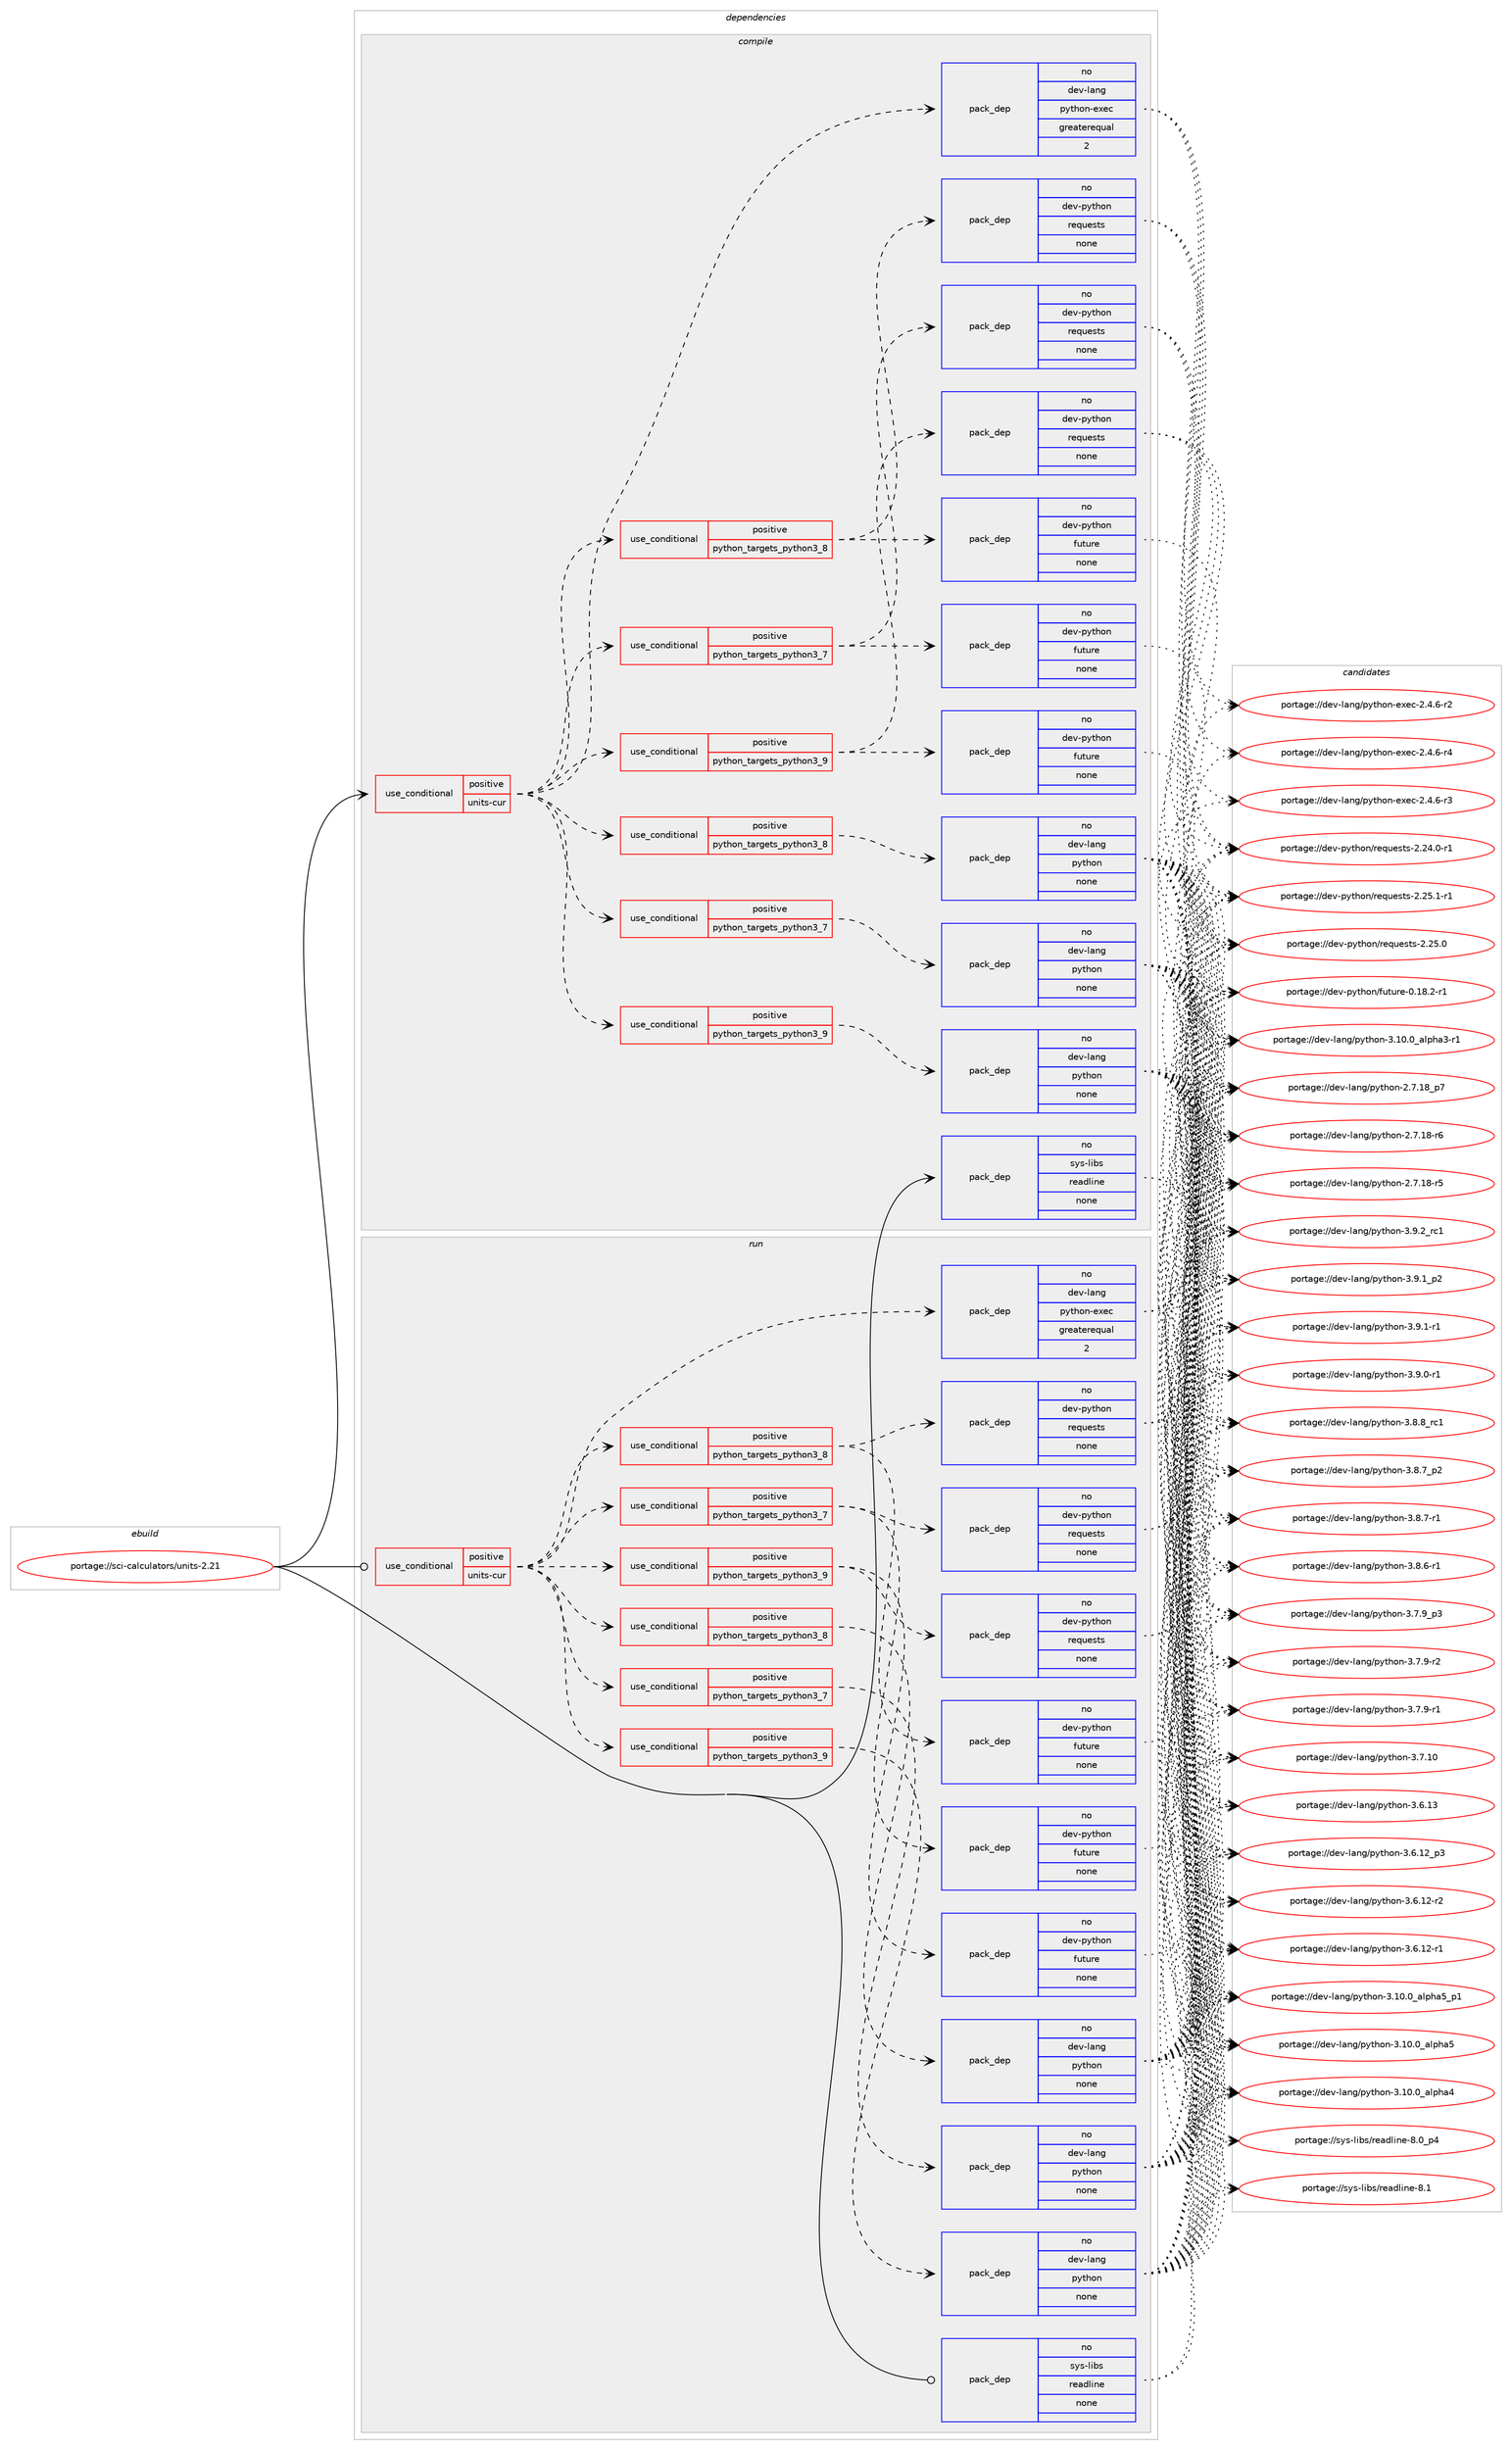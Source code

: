 digraph prolog {

# *************
# Graph options
# *************

newrank=true;
concentrate=true;
compound=true;
graph [rankdir=LR,fontname=Helvetica,fontsize=10,ranksep=1.5];#, ranksep=2.5, nodesep=0.2];
edge  [arrowhead=vee];
node  [fontname=Helvetica,fontsize=10];

# **********
# The ebuild
# **********

subgraph cluster_leftcol {
color=gray;
rank=same;
label=<<i>ebuild</i>>;
id [label="portage://sci-calculators/units-2.21", color=red, width=4, href="../sci-calculators/units-2.21.svg"];
}

# ****************
# The dependencies
# ****************

subgraph cluster_midcol {
color=gray;
label=<<i>dependencies</i>>;
subgraph cluster_compile {
fillcolor="#eeeeee";
style=filled;
label=<<i>compile</i>>;
subgraph cond2855 {
dependency10075 [label=<<TABLE BORDER="0" CELLBORDER="1" CELLSPACING="0" CELLPADDING="4"><TR><TD ROWSPAN="3" CELLPADDING="10">use_conditional</TD></TR><TR><TD>positive</TD></TR><TR><TD>units-cur</TD></TR></TABLE>>, shape=none, color=red];
subgraph cond2856 {
dependency10076 [label=<<TABLE BORDER="0" CELLBORDER="1" CELLSPACING="0" CELLPADDING="4"><TR><TD ROWSPAN="3" CELLPADDING="10">use_conditional</TD></TR><TR><TD>positive</TD></TR><TR><TD>python_targets_python3_7</TD></TR></TABLE>>, shape=none, color=red];
subgraph pack7129 {
dependency10077 [label=<<TABLE BORDER="0" CELLBORDER="1" CELLSPACING="0" CELLPADDING="4" WIDTH="220"><TR><TD ROWSPAN="6" CELLPADDING="30">pack_dep</TD></TR><TR><TD WIDTH="110">no</TD></TR><TR><TD>dev-lang</TD></TR><TR><TD>python</TD></TR><TR><TD>none</TD></TR><TR><TD></TD></TR></TABLE>>, shape=none, color=blue];
}
dependency10076:e -> dependency10077:w [weight=20,style="dashed",arrowhead="vee"];
}
dependency10075:e -> dependency10076:w [weight=20,style="dashed",arrowhead="vee"];
subgraph cond2857 {
dependency10078 [label=<<TABLE BORDER="0" CELLBORDER="1" CELLSPACING="0" CELLPADDING="4"><TR><TD ROWSPAN="3" CELLPADDING="10">use_conditional</TD></TR><TR><TD>positive</TD></TR><TR><TD>python_targets_python3_8</TD></TR></TABLE>>, shape=none, color=red];
subgraph pack7130 {
dependency10079 [label=<<TABLE BORDER="0" CELLBORDER="1" CELLSPACING="0" CELLPADDING="4" WIDTH="220"><TR><TD ROWSPAN="6" CELLPADDING="30">pack_dep</TD></TR><TR><TD WIDTH="110">no</TD></TR><TR><TD>dev-lang</TD></TR><TR><TD>python</TD></TR><TR><TD>none</TD></TR><TR><TD></TD></TR></TABLE>>, shape=none, color=blue];
}
dependency10078:e -> dependency10079:w [weight=20,style="dashed",arrowhead="vee"];
}
dependency10075:e -> dependency10078:w [weight=20,style="dashed",arrowhead="vee"];
subgraph cond2858 {
dependency10080 [label=<<TABLE BORDER="0" CELLBORDER="1" CELLSPACING="0" CELLPADDING="4"><TR><TD ROWSPAN="3" CELLPADDING="10">use_conditional</TD></TR><TR><TD>positive</TD></TR><TR><TD>python_targets_python3_9</TD></TR></TABLE>>, shape=none, color=red];
subgraph pack7131 {
dependency10081 [label=<<TABLE BORDER="0" CELLBORDER="1" CELLSPACING="0" CELLPADDING="4" WIDTH="220"><TR><TD ROWSPAN="6" CELLPADDING="30">pack_dep</TD></TR><TR><TD WIDTH="110">no</TD></TR><TR><TD>dev-lang</TD></TR><TR><TD>python</TD></TR><TR><TD>none</TD></TR><TR><TD></TD></TR></TABLE>>, shape=none, color=blue];
}
dependency10080:e -> dependency10081:w [weight=20,style="dashed",arrowhead="vee"];
}
dependency10075:e -> dependency10080:w [weight=20,style="dashed",arrowhead="vee"];
subgraph pack7132 {
dependency10082 [label=<<TABLE BORDER="0" CELLBORDER="1" CELLSPACING="0" CELLPADDING="4" WIDTH="220"><TR><TD ROWSPAN="6" CELLPADDING="30">pack_dep</TD></TR><TR><TD WIDTH="110">no</TD></TR><TR><TD>dev-lang</TD></TR><TR><TD>python-exec</TD></TR><TR><TD>greaterequal</TD></TR><TR><TD>2</TD></TR></TABLE>>, shape=none, color=blue];
}
dependency10075:e -> dependency10082:w [weight=20,style="dashed",arrowhead="vee"];
subgraph cond2859 {
dependency10083 [label=<<TABLE BORDER="0" CELLBORDER="1" CELLSPACING="0" CELLPADDING="4"><TR><TD ROWSPAN="3" CELLPADDING="10">use_conditional</TD></TR><TR><TD>positive</TD></TR><TR><TD>python_targets_python3_7</TD></TR></TABLE>>, shape=none, color=red];
subgraph pack7133 {
dependency10084 [label=<<TABLE BORDER="0" CELLBORDER="1" CELLSPACING="0" CELLPADDING="4" WIDTH="220"><TR><TD ROWSPAN="6" CELLPADDING="30">pack_dep</TD></TR><TR><TD WIDTH="110">no</TD></TR><TR><TD>dev-python</TD></TR><TR><TD>future</TD></TR><TR><TD>none</TD></TR><TR><TD></TD></TR></TABLE>>, shape=none, color=blue];
}
dependency10083:e -> dependency10084:w [weight=20,style="dashed",arrowhead="vee"];
subgraph pack7134 {
dependency10085 [label=<<TABLE BORDER="0" CELLBORDER="1" CELLSPACING="0" CELLPADDING="4" WIDTH="220"><TR><TD ROWSPAN="6" CELLPADDING="30">pack_dep</TD></TR><TR><TD WIDTH="110">no</TD></TR><TR><TD>dev-python</TD></TR><TR><TD>requests</TD></TR><TR><TD>none</TD></TR><TR><TD></TD></TR></TABLE>>, shape=none, color=blue];
}
dependency10083:e -> dependency10085:w [weight=20,style="dashed",arrowhead="vee"];
}
dependency10075:e -> dependency10083:w [weight=20,style="dashed",arrowhead="vee"];
subgraph cond2860 {
dependency10086 [label=<<TABLE BORDER="0" CELLBORDER="1" CELLSPACING="0" CELLPADDING="4"><TR><TD ROWSPAN="3" CELLPADDING="10">use_conditional</TD></TR><TR><TD>positive</TD></TR><TR><TD>python_targets_python3_8</TD></TR></TABLE>>, shape=none, color=red];
subgraph pack7135 {
dependency10087 [label=<<TABLE BORDER="0" CELLBORDER="1" CELLSPACING="0" CELLPADDING="4" WIDTH="220"><TR><TD ROWSPAN="6" CELLPADDING="30">pack_dep</TD></TR><TR><TD WIDTH="110">no</TD></TR><TR><TD>dev-python</TD></TR><TR><TD>future</TD></TR><TR><TD>none</TD></TR><TR><TD></TD></TR></TABLE>>, shape=none, color=blue];
}
dependency10086:e -> dependency10087:w [weight=20,style="dashed",arrowhead="vee"];
subgraph pack7136 {
dependency10088 [label=<<TABLE BORDER="0" CELLBORDER="1" CELLSPACING="0" CELLPADDING="4" WIDTH="220"><TR><TD ROWSPAN="6" CELLPADDING="30">pack_dep</TD></TR><TR><TD WIDTH="110">no</TD></TR><TR><TD>dev-python</TD></TR><TR><TD>requests</TD></TR><TR><TD>none</TD></TR><TR><TD></TD></TR></TABLE>>, shape=none, color=blue];
}
dependency10086:e -> dependency10088:w [weight=20,style="dashed",arrowhead="vee"];
}
dependency10075:e -> dependency10086:w [weight=20,style="dashed",arrowhead="vee"];
subgraph cond2861 {
dependency10089 [label=<<TABLE BORDER="0" CELLBORDER="1" CELLSPACING="0" CELLPADDING="4"><TR><TD ROWSPAN="3" CELLPADDING="10">use_conditional</TD></TR><TR><TD>positive</TD></TR><TR><TD>python_targets_python3_9</TD></TR></TABLE>>, shape=none, color=red];
subgraph pack7137 {
dependency10090 [label=<<TABLE BORDER="0" CELLBORDER="1" CELLSPACING="0" CELLPADDING="4" WIDTH="220"><TR><TD ROWSPAN="6" CELLPADDING="30">pack_dep</TD></TR><TR><TD WIDTH="110">no</TD></TR><TR><TD>dev-python</TD></TR><TR><TD>future</TD></TR><TR><TD>none</TD></TR><TR><TD></TD></TR></TABLE>>, shape=none, color=blue];
}
dependency10089:e -> dependency10090:w [weight=20,style="dashed",arrowhead="vee"];
subgraph pack7138 {
dependency10091 [label=<<TABLE BORDER="0" CELLBORDER="1" CELLSPACING="0" CELLPADDING="4" WIDTH="220"><TR><TD ROWSPAN="6" CELLPADDING="30">pack_dep</TD></TR><TR><TD WIDTH="110">no</TD></TR><TR><TD>dev-python</TD></TR><TR><TD>requests</TD></TR><TR><TD>none</TD></TR><TR><TD></TD></TR></TABLE>>, shape=none, color=blue];
}
dependency10089:e -> dependency10091:w [weight=20,style="dashed",arrowhead="vee"];
}
dependency10075:e -> dependency10089:w [weight=20,style="dashed",arrowhead="vee"];
}
id:e -> dependency10075:w [weight=20,style="solid",arrowhead="vee"];
subgraph pack7139 {
dependency10092 [label=<<TABLE BORDER="0" CELLBORDER="1" CELLSPACING="0" CELLPADDING="4" WIDTH="220"><TR><TD ROWSPAN="6" CELLPADDING="30">pack_dep</TD></TR><TR><TD WIDTH="110">no</TD></TR><TR><TD>sys-libs</TD></TR><TR><TD>readline</TD></TR><TR><TD>none</TD></TR><TR><TD></TD></TR></TABLE>>, shape=none, color=blue];
}
id:e -> dependency10092:w [weight=20,style="solid",arrowhead="vee"];
}
subgraph cluster_compileandrun {
fillcolor="#eeeeee";
style=filled;
label=<<i>compile and run</i>>;
}
subgraph cluster_run {
fillcolor="#eeeeee";
style=filled;
label=<<i>run</i>>;
subgraph cond2862 {
dependency10093 [label=<<TABLE BORDER="0" CELLBORDER="1" CELLSPACING="0" CELLPADDING="4"><TR><TD ROWSPAN="3" CELLPADDING="10">use_conditional</TD></TR><TR><TD>positive</TD></TR><TR><TD>units-cur</TD></TR></TABLE>>, shape=none, color=red];
subgraph cond2863 {
dependency10094 [label=<<TABLE BORDER="0" CELLBORDER="1" CELLSPACING="0" CELLPADDING="4"><TR><TD ROWSPAN="3" CELLPADDING="10">use_conditional</TD></TR><TR><TD>positive</TD></TR><TR><TD>python_targets_python3_7</TD></TR></TABLE>>, shape=none, color=red];
subgraph pack7140 {
dependency10095 [label=<<TABLE BORDER="0" CELLBORDER="1" CELLSPACING="0" CELLPADDING="4" WIDTH="220"><TR><TD ROWSPAN="6" CELLPADDING="30">pack_dep</TD></TR><TR><TD WIDTH="110">no</TD></TR><TR><TD>dev-lang</TD></TR><TR><TD>python</TD></TR><TR><TD>none</TD></TR><TR><TD></TD></TR></TABLE>>, shape=none, color=blue];
}
dependency10094:e -> dependency10095:w [weight=20,style="dashed",arrowhead="vee"];
}
dependency10093:e -> dependency10094:w [weight=20,style="dashed",arrowhead="vee"];
subgraph cond2864 {
dependency10096 [label=<<TABLE BORDER="0" CELLBORDER="1" CELLSPACING="0" CELLPADDING="4"><TR><TD ROWSPAN="3" CELLPADDING="10">use_conditional</TD></TR><TR><TD>positive</TD></TR><TR><TD>python_targets_python3_8</TD></TR></TABLE>>, shape=none, color=red];
subgraph pack7141 {
dependency10097 [label=<<TABLE BORDER="0" CELLBORDER="1" CELLSPACING="0" CELLPADDING="4" WIDTH="220"><TR><TD ROWSPAN="6" CELLPADDING="30">pack_dep</TD></TR><TR><TD WIDTH="110">no</TD></TR><TR><TD>dev-lang</TD></TR><TR><TD>python</TD></TR><TR><TD>none</TD></TR><TR><TD></TD></TR></TABLE>>, shape=none, color=blue];
}
dependency10096:e -> dependency10097:w [weight=20,style="dashed",arrowhead="vee"];
}
dependency10093:e -> dependency10096:w [weight=20,style="dashed",arrowhead="vee"];
subgraph cond2865 {
dependency10098 [label=<<TABLE BORDER="0" CELLBORDER="1" CELLSPACING="0" CELLPADDING="4"><TR><TD ROWSPAN="3" CELLPADDING="10">use_conditional</TD></TR><TR><TD>positive</TD></TR><TR><TD>python_targets_python3_9</TD></TR></TABLE>>, shape=none, color=red];
subgraph pack7142 {
dependency10099 [label=<<TABLE BORDER="0" CELLBORDER="1" CELLSPACING="0" CELLPADDING="4" WIDTH="220"><TR><TD ROWSPAN="6" CELLPADDING="30">pack_dep</TD></TR><TR><TD WIDTH="110">no</TD></TR><TR><TD>dev-lang</TD></TR><TR><TD>python</TD></TR><TR><TD>none</TD></TR><TR><TD></TD></TR></TABLE>>, shape=none, color=blue];
}
dependency10098:e -> dependency10099:w [weight=20,style="dashed",arrowhead="vee"];
}
dependency10093:e -> dependency10098:w [weight=20,style="dashed",arrowhead="vee"];
subgraph pack7143 {
dependency10100 [label=<<TABLE BORDER="0" CELLBORDER="1" CELLSPACING="0" CELLPADDING="4" WIDTH="220"><TR><TD ROWSPAN="6" CELLPADDING="30">pack_dep</TD></TR><TR><TD WIDTH="110">no</TD></TR><TR><TD>dev-lang</TD></TR><TR><TD>python-exec</TD></TR><TR><TD>greaterequal</TD></TR><TR><TD>2</TD></TR></TABLE>>, shape=none, color=blue];
}
dependency10093:e -> dependency10100:w [weight=20,style="dashed",arrowhead="vee"];
subgraph cond2866 {
dependency10101 [label=<<TABLE BORDER="0" CELLBORDER="1" CELLSPACING="0" CELLPADDING="4"><TR><TD ROWSPAN="3" CELLPADDING="10">use_conditional</TD></TR><TR><TD>positive</TD></TR><TR><TD>python_targets_python3_7</TD></TR></TABLE>>, shape=none, color=red];
subgraph pack7144 {
dependency10102 [label=<<TABLE BORDER="0" CELLBORDER="1" CELLSPACING="0" CELLPADDING="4" WIDTH="220"><TR><TD ROWSPAN="6" CELLPADDING="30">pack_dep</TD></TR><TR><TD WIDTH="110">no</TD></TR><TR><TD>dev-python</TD></TR><TR><TD>future</TD></TR><TR><TD>none</TD></TR><TR><TD></TD></TR></TABLE>>, shape=none, color=blue];
}
dependency10101:e -> dependency10102:w [weight=20,style="dashed",arrowhead="vee"];
subgraph pack7145 {
dependency10103 [label=<<TABLE BORDER="0" CELLBORDER="1" CELLSPACING="0" CELLPADDING="4" WIDTH="220"><TR><TD ROWSPAN="6" CELLPADDING="30">pack_dep</TD></TR><TR><TD WIDTH="110">no</TD></TR><TR><TD>dev-python</TD></TR><TR><TD>requests</TD></TR><TR><TD>none</TD></TR><TR><TD></TD></TR></TABLE>>, shape=none, color=blue];
}
dependency10101:e -> dependency10103:w [weight=20,style="dashed",arrowhead="vee"];
}
dependency10093:e -> dependency10101:w [weight=20,style="dashed",arrowhead="vee"];
subgraph cond2867 {
dependency10104 [label=<<TABLE BORDER="0" CELLBORDER="1" CELLSPACING="0" CELLPADDING="4"><TR><TD ROWSPAN="3" CELLPADDING="10">use_conditional</TD></TR><TR><TD>positive</TD></TR><TR><TD>python_targets_python3_8</TD></TR></TABLE>>, shape=none, color=red];
subgraph pack7146 {
dependency10105 [label=<<TABLE BORDER="0" CELLBORDER="1" CELLSPACING="0" CELLPADDING="4" WIDTH="220"><TR><TD ROWSPAN="6" CELLPADDING="30">pack_dep</TD></TR><TR><TD WIDTH="110">no</TD></TR><TR><TD>dev-python</TD></TR><TR><TD>future</TD></TR><TR><TD>none</TD></TR><TR><TD></TD></TR></TABLE>>, shape=none, color=blue];
}
dependency10104:e -> dependency10105:w [weight=20,style="dashed",arrowhead="vee"];
subgraph pack7147 {
dependency10106 [label=<<TABLE BORDER="0" CELLBORDER="1" CELLSPACING="0" CELLPADDING="4" WIDTH="220"><TR><TD ROWSPAN="6" CELLPADDING="30">pack_dep</TD></TR><TR><TD WIDTH="110">no</TD></TR><TR><TD>dev-python</TD></TR><TR><TD>requests</TD></TR><TR><TD>none</TD></TR><TR><TD></TD></TR></TABLE>>, shape=none, color=blue];
}
dependency10104:e -> dependency10106:w [weight=20,style="dashed",arrowhead="vee"];
}
dependency10093:e -> dependency10104:w [weight=20,style="dashed",arrowhead="vee"];
subgraph cond2868 {
dependency10107 [label=<<TABLE BORDER="0" CELLBORDER="1" CELLSPACING="0" CELLPADDING="4"><TR><TD ROWSPAN="3" CELLPADDING="10">use_conditional</TD></TR><TR><TD>positive</TD></TR><TR><TD>python_targets_python3_9</TD></TR></TABLE>>, shape=none, color=red];
subgraph pack7148 {
dependency10108 [label=<<TABLE BORDER="0" CELLBORDER="1" CELLSPACING="0" CELLPADDING="4" WIDTH="220"><TR><TD ROWSPAN="6" CELLPADDING="30">pack_dep</TD></TR><TR><TD WIDTH="110">no</TD></TR><TR><TD>dev-python</TD></TR><TR><TD>future</TD></TR><TR><TD>none</TD></TR><TR><TD></TD></TR></TABLE>>, shape=none, color=blue];
}
dependency10107:e -> dependency10108:w [weight=20,style="dashed",arrowhead="vee"];
subgraph pack7149 {
dependency10109 [label=<<TABLE BORDER="0" CELLBORDER="1" CELLSPACING="0" CELLPADDING="4" WIDTH="220"><TR><TD ROWSPAN="6" CELLPADDING="30">pack_dep</TD></TR><TR><TD WIDTH="110">no</TD></TR><TR><TD>dev-python</TD></TR><TR><TD>requests</TD></TR><TR><TD>none</TD></TR><TR><TD></TD></TR></TABLE>>, shape=none, color=blue];
}
dependency10107:e -> dependency10109:w [weight=20,style="dashed",arrowhead="vee"];
}
dependency10093:e -> dependency10107:w [weight=20,style="dashed",arrowhead="vee"];
}
id:e -> dependency10093:w [weight=20,style="solid",arrowhead="odot"];
subgraph pack7150 {
dependency10110 [label=<<TABLE BORDER="0" CELLBORDER="1" CELLSPACING="0" CELLPADDING="4" WIDTH="220"><TR><TD ROWSPAN="6" CELLPADDING="30">pack_dep</TD></TR><TR><TD WIDTH="110">no</TD></TR><TR><TD>sys-libs</TD></TR><TR><TD>readline</TD></TR><TR><TD>none</TD></TR><TR><TD></TD></TR></TABLE>>, shape=none, color=blue];
}
id:e -> dependency10110:w [weight=20,style="solid",arrowhead="odot"];
}
}

# **************
# The candidates
# **************

subgraph cluster_choices {
rank=same;
color=gray;
label=<<i>candidates</i>>;

subgraph choice7129 {
color=black;
nodesep=1;
choice100101118451089711010347112121116104111110455146574650951149949 [label="portage://dev-lang/python-3.9.2_rc1", color=red, width=4,href="../dev-lang/python-3.9.2_rc1.svg"];
choice1001011184510897110103471121211161041111104551465746499511250 [label="portage://dev-lang/python-3.9.1_p2", color=red, width=4,href="../dev-lang/python-3.9.1_p2.svg"];
choice1001011184510897110103471121211161041111104551465746494511449 [label="portage://dev-lang/python-3.9.1-r1", color=red, width=4,href="../dev-lang/python-3.9.1-r1.svg"];
choice1001011184510897110103471121211161041111104551465746484511449 [label="portage://dev-lang/python-3.9.0-r1", color=red, width=4,href="../dev-lang/python-3.9.0-r1.svg"];
choice100101118451089711010347112121116104111110455146564656951149949 [label="portage://dev-lang/python-3.8.8_rc1", color=red, width=4,href="../dev-lang/python-3.8.8_rc1.svg"];
choice1001011184510897110103471121211161041111104551465646559511250 [label="portage://dev-lang/python-3.8.7_p2", color=red, width=4,href="../dev-lang/python-3.8.7_p2.svg"];
choice1001011184510897110103471121211161041111104551465646554511449 [label="portage://dev-lang/python-3.8.7-r1", color=red, width=4,href="../dev-lang/python-3.8.7-r1.svg"];
choice1001011184510897110103471121211161041111104551465646544511449 [label="portage://dev-lang/python-3.8.6-r1", color=red, width=4,href="../dev-lang/python-3.8.6-r1.svg"];
choice1001011184510897110103471121211161041111104551465546579511251 [label="portage://dev-lang/python-3.7.9_p3", color=red, width=4,href="../dev-lang/python-3.7.9_p3.svg"];
choice1001011184510897110103471121211161041111104551465546574511450 [label="portage://dev-lang/python-3.7.9-r2", color=red, width=4,href="../dev-lang/python-3.7.9-r2.svg"];
choice1001011184510897110103471121211161041111104551465546574511449 [label="portage://dev-lang/python-3.7.9-r1", color=red, width=4,href="../dev-lang/python-3.7.9-r1.svg"];
choice10010111845108971101034711212111610411111045514655464948 [label="portage://dev-lang/python-3.7.10", color=red, width=4,href="../dev-lang/python-3.7.10.svg"];
choice10010111845108971101034711212111610411111045514654464951 [label="portage://dev-lang/python-3.6.13", color=red, width=4,href="../dev-lang/python-3.6.13.svg"];
choice100101118451089711010347112121116104111110455146544649509511251 [label="portage://dev-lang/python-3.6.12_p3", color=red, width=4,href="../dev-lang/python-3.6.12_p3.svg"];
choice100101118451089711010347112121116104111110455146544649504511450 [label="portage://dev-lang/python-3.6.12-r2", color=red, width=4,href="../dev-lang/python-3.6.12-r2.svg"];
choice100101118451089711010347112121116104111110455146544649504511449 [label="portage://dev-lang/python-3.6.12-r1", color=red, width=4,href="../dev-lang/python-3.6.12-r1.svg"];
choice10010111845108971101034711212111610411111045514649484648959710811210497539511249 [label="portage://dev-lang/python-3.10.0_alpha5_p1", color=red, width=4,href="../dev-lang/python-3.10.0_alpha5_p1.svg"];
choice1001011184510897110103471121211161041111104551464948464895971081121049753 [label="portage://dev-lang/python-3.10.0_alpha5", color=red, width=4,href="../dev-lang/python-3.10.0_alpha5.svg"];
choice1001011184510897110103471121211161041111104551464948464895971081121049752 [label="portage://dev-lang/python-3.10.0_alpha4", color=red, width=4,href="../dev-lang/python-3.10.0_alpha4.svg"];
choice10010111845108971101034711212111610411111045514649484648959710811210497514511449 [label="portage://dev-lang/python-3.10.0_alpha3-r1", color=red, width=4,href="../dev-lang/python-3.10.0_alpha3-r1.svg"];
choice100101118451089711010347112121116104111110455046554649569511255 [label="portage://dev-lang/python-2.7.18_p7", color=red, width=4,href="../dev-lang/python-2.7.18_p7.svg"];
choice100101118451089711010347112121116104111110455046554649564511454 [label="portage://dev-lang/python-2.7.18-r6", color=red, width=4,href="../dev-lang/python-2.7.18-r6.svg"];
choice100101118451089711010347112121116104111110455046554649564511453 [label="portage://dev-lang/python-2.7.18-r5", color=red, width=4,href="../dev-lang/python-2.7.18-r5.svg"];
dependency10077:e -> choice100101118451089711010347112121116104111110455146574650951149949:w [style=dotted,weight="100"];
dependency10077:e -> choice1001011184510897110103471121211161041111104551465746499511250:w [style=dotted,weight="100"];
dependency10077:e -> choice1001011184510897110103471121211161041111104551465746494511449:w [style=dotted,weight="100"];
dependency10077:e -> choice1001011184510897110103471121211161041111104551465746484511449:w [style=dotted,weight="100"];
dependency10077:e -> choice100101118451089711010347112121116104111110455146564656951149949:w [style=dotted,weight="100"];
dependency10077:e -> choice1001011184510897110103471121211161041111104551465646559511250:w [style=dotted,weight="100"];
dependency10077:e -> choice1001011184510897110103471121211161041111104551465646554511449:w [style=dotted,weight="100"];
dependency10077:e -> choice1001011184510897110103471121211161041111104551465646544511449:w [style=dotted,weight="100"];
dependency10077:e -> choice1001011184510897110103471121211161041111104551465546579511251:w [style=dotted,weight="100"];
dependency10077:e -> choice1001011184510897110103471121211161041111104551465546574511450:w [style=dotted,weight="100"];
dependency10077:e -> choice1001011184510897110103471121211161041111104551465546574511449:w [style=dotted,weight="100"];
dependency10077:e -> choice10010111845108971101034711212111610411111045514655464948:w [style=dotted,weight="100"];
dependency10077:e -> choice10010111845108971101034711212111610411111045514654464951:w [style=dotted,weight="100"];
dependency10077:e -> choice100101118451089711010347112121116104111110455146544649509511251:w [style=dotted,weight="100"];
dependency10077:e -> choice100101118451089711010347112121116104111110455146544649504511450:w [style=dotted,weight="100"];
dependency10077:e -> choice100101118451089711010347112121116104111110455146544649504511449:w [style=dotted,weight="100"];
dependency10077:e -> choice10010111845108971101034711212111610411111045514649484648959710811210497539511249:w [style=dotted,weight="100"];
dependency10077:e -> choice1001011184510897110103471121211161041111104551464948464895971081121049753:w [style=dotted,weight="100"];
dependency10077:e -> choice1001011184510897110103471121211161041111104551464948464895971081121049752:w [style=dotted,weight="100"];
dependency10077:e -> choice10010111845108971101034711212111610411111045514649484648959710811210497514511449:w [style=dotted,weight="100"];
dependency10077:e -> choice100101118451089711010347112121116104111110455046554649569511255:w [style=dotted,weight="100"];
dependency10077:e -> choice100101118451089711010347112121116104111110455046554649564511454:w [style=dotted,weight="100"];
dependency10077:e -> choice100101118451089711010347112121116104111110455046554649564511453:w [style=dotted,weight="100"];
}
subgraph choice7130 {
color=black;
nodesep=1;
choice100101118451089711010347112121116104111110455146574650951149949 [label="portage://dev-lang/python-3.9.2_rc1", color=red, width=4,href="../dev-lang/python-3.9.2_rc1.svg"];
choice1001011184510897110103471121211161041111104551465746499511250 [label="portage://dev-lang/python-3.9.1_p2", color=red, width=4,href="../dev-lang/python-3.9.1_p2.svg"];
choice1001011184510897110103471121211161041111104551465746494511449 [label="portage://dev-lang/python-3.9.1-r1", color=red, width=4,href="../dev-lang/python-3.9.1-r1.svg"];
choice1001011184510897110103471121211161041111104551465746484511449 [label="portage://dev-lang/python-3.9.0-r1", color=red, width=4,href="../dev-lang/python-3.9.0-r1.svg"];
choice100101118451089711010347112121116104111110455146564656951149949 [label="portage://dev-lang/python-3.8.8_rc1", color=red, width=4,href="../dev-lang/python-3.8.8_rc1.svg"];
choice1001011184510897110103471121211161041111104551465646559511250 [label="portage://dev-lang/python-3.8.7_p2", color=red, width=4,href="../dev-lang/python-3.8.7_p2.svg"];
choice1001011184510897110103471121211161041111104551465646554511449 [label="portage://dev-lang/python-3.8.7-r1", color=red, width=4,href="../dev-lang/python-3.8.7-r1.svg"];
choice1001011184510897110103471121211161041111104551465646544511449 [label="portage://dev-lang/python-3.8.6-r1", color=red, width=4,href="../dev-lang/python-3.8.6-r1.svg"];
choice1001011184510897110103471121211161041111104551465546579511251 [label="portage://dev-lang/python-3.7.9_p3", color=red, width=4,href="../dev-lang/python-3.7.9_p3.svg"];
choice1001011184510897110103471121211161041111104551465546574511450 [label="portage://dev-lang/python-3.7.9-r2", color=red, width=4,href="../dev-lang/python-3.7.9-r2.svg"];
choice1001011184510897110103471121211161041111104551465546574511449 [label="portage://dev-lang/python-3.7.9-r1", color=red, width=4,href="../dev-lang/python-3.7.9-r1.svg"];
choice10010111845108971101034711212111610411111045514655464948 [label="portage://dev-lang/python-3.7.10", color=red, width=4,href="../dev-lang/python-3.7.10.svg"];
choice10010111845108971101034711212111610411111045514654464951 [label="portage://dev-lang/python-3.6.13", color=red, width=4,href="../dev-lang/python-3.6.13.svg"];
choice100101118451089711010347112121116104111110455146544649509511251 [label="portage://dev-lang/python-3.6.12_p3", color=red, width=4,href="../dev-lang/python-3.6.12_p3.svg"];
choice100101118451089711010347112121116104111110455146544649504511450 [label="portage://dev-lang/python-3.6.12-r2", color=red, width=4,href="../dev-lang/python-3.6.12-r2.svg"];
choice100101118451089711010347112121116104111110455146544649504511449 [label="portage://dev-lang/python-3.6.12-r1", color=red, width=4,href="../dev-lang/python-3.6.12-r1.svg"];
choice10010111845108971101034711212111610411111045514649484648959710811210497539511249 [label="portage://dev-lang/python-3.10.0_alpha5_p1", color=red, width=4,href="../dev-lang/python-3.10.0_alpha5_p1.svg"];
choice1001011184510897110103471121211161041111104551464948464895971081121049753 [label="portage://dev-lang/python-3.10.0_alpha5", color=red, width=4,href="../dev-lang/python-3.10.0_alpha5.svg"];
choice1001011184510897110103471121211161041111104551464948464895971081121049752 [label="portage://dev-lang/python-3.10.0_alpha4", color=red, width=4,href="../dev-lang/python-3.10.0_alpha4.svg"];
choice10010111845108971101034711212111610411111045514649484648959710811210497514511449 [label="portage://dev-lang/python-3.10.0_alpha3-r1", color=red, width=4,href="../dev-lang/python-3.10.0_alpha3-r1.svg"];
choice100101118451089711010347112121116104111110455046554649569511255 [label="portage://dev-lang/python-2.7.18_p7", color=red, width=4,href="../dev-lang/python-2.7.18_p7.svg"];
choice100101118451089711010347112121116104111110455046554649564511454 [label="portage://dev-lang/python-2.7.18-r6", color=red, width=4,href="../dev-lang/python-2.7.18-r6.svg"];
choice100101118451089711010347112121116104111110455046554649564511453 [label="portage://dev-lang/python-2.7.18-r5", color=red, width=4,href="../dev-lang/python-2.7.18-r5.svg"];
dependency10079:e -> choice100101118451089711010347112121116104111110455146574650951149949:w [style=dotted,weight="100"];
dependency10079:e -> choice1001011184510897110103471121211161041111104551465746499511250:w [style=dotted,weight="100"];
dependency10079:e -> choice1001011184510897110103471121211161041111104551465746494511449:w [style=dotted,weight="100"];
dependency10079:e -> choice1001011184510897110103471121211161041111104551465746484511449:w [style=dotted,weight="100"];
dependency10079:e -> choice100101118451089711010347112121116104111110455146564656951149949:w [style=dotted,weight="100"];
dependency10079:e -> choice1001011184510897110103471121211161041111104551465646559511250:w [style=dotted,weight="100"];
dependency10079:e -> choice1001011184510897110103471121211161041111104551465646554511449:w [style=dotted,weight="100"];
dependency10079:e -> choice1001011184510897110103471121211161041111104551465646544511449:w [style=dotted,weight="100"];
dependency10079:e -> choice1001011184510897110103471121211161041111104551465546579511251:w [style=dotted,weight="100"];
dependency10079:e -> choice1001011184510897110103471121211161041111104551465546574511450:w [style=dotted,weight="100"];
dependency10079:e -> choice1001011184510897110103471121211161041111104551465546574511449:w [style=dotted,weight="100"];
dependency10079:e -> choice10010111845108971101034711212111610411111045514655464948:w [style=dotted,weight="100"];
dependency10079:e -> choice10010111845108971101034711212111610411111045514654464951:w [style=dotted,weight="100"];
dependency10079:e -> choice100101118451089711010347112121116104111110455146544649509511251:w [style=dotted,weight="100"];
dependency10079:e -> choice100101118451089711010347112121116104111110455146544649504511450:w [style=dotted,weight="100"];
dependency10079:e -> choice100101118451089711010347112121116104111110455146544649504511449:w [style=dotted,weight="100"];
dependency10079:e -> choice10010111845108971101034711212111610411111045514649484648959710811210497539511249:w [style=dotted,weight="100"];
dependency10079:e -> choice1001011184510897110103471121211161041111104551464948464895971081121049753:w [style=dotted,weight="100"];
dependency10079:e -> choice1001011184510897110103471121211161041111104551464948464895971081121049752:w [style=dotted,weight="100"];
dependency10079:e -> choice10010111845108971101034711212111610411111045514649484648959710811210497514511449:w [style=dotted,weight="100"];
dependency10079:e -> choice100101118451089711010347112121116104111110455046554649569511255:w [style=dotted,weight="100"];
dependency10079:e -> choice100101118451089711010347112121116104111110455046554649564511454:w [style=dotted,weight="100"];
dependency10079:e -> choice100101118451089711010347112121116104111110455046554649564511453:w [style=dotted,weight="100"];
}
subgraph choice7131 {
color=black;
nodesep=1;
choice100101118451089711010347112121116104111110455146574650951149949 [label="portage://dev-lang/python-3.9.2_rc1", color=red, width=4,href="../dev-lang/python-3.9.2_rc1.svg"];
choice1001011184510897110103471121211161041111104551465746499511250 [label="portage://dev-lang/python-3.9.1_p2", color=red, width=4,href="../dev-lang/python-3.9.1_p2.svg"];
choice1001011184510897110103471121211161041111104551465746494511449 [label="portage://dev-lang/python-3.9.1-r1", color=red, width=4,href="../dev-lang/python-3.9.1-r1.svg"];
choice1001011184510897110103471121211161041111104551465746484511449 [label="portage://dev-lang/python-3.9.0-r1", color=red, width=4,href="../dev-lang/python-3.9.0-r1.svg"];
choice100101118451089711010347112121116104111110455146564656951149949 [label="portage://dev-lang/python-3.8.8_rc1", color=red, width=4,href="../dev-lang/python-3.8.8_rc1.svg"];
choice1001011184510897110103471121211161041111104551465646559511250 [label="portage://dev-lang/python-3.8.7_p2", color=red, width=4,href="../dev-lang/python-3.8.7_p2.svg"];
choice1001011184510897110103471121211161041111104551465646554511449 [label="portage://dev-lang/python-3.8.7-r1", color=red, width=4,href="../dev-lang/python-3.8.7-r1.svg"];
choice1001011184510897110103471121211161041111104551465646544511449 [label="portage://dev-lang/python-3.8.6-r1", color=red, width=4,href="../dev-lang/python-3.8.6-r1.svg"];
choice1001011184510897110103471121211161041111104551465546579511251 [label="portage://dev-lang/python-3.7.9_p3", color=red, width=4,href="../dev-lang/python-3.7.9_p3.svg"];
choice1001011184510897110103471121211161041111104551465546574511450 [label="portage://dev-lang/python-3.7.9-r2", color=red, width=4,href="../dev-lang/python-3.7.9-r2.svg"];
choice1001011184510897110103471121211161041111104551465546574511449 [label="portage://dev-lang/python-3.7.9-r1", color=red, width=4,href="../dev-lang/python-3.7.9-r1.svg"];
choice10010111845108971101034711212111610411111045514655464948 [label="portage://dev-lang/python-3.7.10", color=red, width=4,href="../dev-lang/python-3.7.10.svg"];
choice10010111845108971101034711212111610411111045514654464951 [label="portage://dev-lang/python-3.6.13", color=red, width=4,href="../dev-lang/python-3.6.13.svg"];
choice100101118451089711010347112121116104111110455146544649509511251 [label="portage://dev-lang/python-3.6.12_p3", color=red, width=4,href="../dev-lang/python-3.6.12_p3.svg"];
choice100101118451089711010347112121116104111110455146544649504511450 [label="portage://dev-lang/python-3.6.12-r2", color=red, width=4,href="../dev-lang/python-3.6.12-r2.svg"];
choice100101118451089711010347112121116104111110455146544649504511449 [label="portage://dev-lang/python-3.6.12-r1", color=red, width=4,href="../dev-lang/python-3.6.12-r1.svg"];
choice10010111845108971101034711212111610411111045514649484648959710811210497539511249 [label="portage://dev-lang/python-3.10.0_alpha5_p1", color=red, width=4,href="../dev-lang/python-3.10.0_alpha5_p1.svg"];
choice1001011184510897110103471121211161041111104551464948464895971081121049753 [label="portage://dev-lang/python-3.10.0_alpha5", color=red, width=4,href="../dev-lang/python-3.10.0_alpha5.svg"];
choice1001011184510897110103471121211161041111104551464948464895971081121049752 [label="portage://dev-lang/python-3.10.0_alpha4", color=red, width=4,href="../dev-lang/python-3.10.0_alpha4.svg"];
choice10010111845108971101034711212111610411111045514649484648959710811210497514511449 [label="portage://dev-lang/python-3.10.0_alpha3-r1", color=red, width=4,href="../dev-lang/python-3.10.0_alpha3-r1.svg"];
choice100101118451089711010347112121116104111110455046554649569511255 [label="portage://dev-lang/python-2.7.18_p7", color=red, width=4,href="../dev-lang/python-2.7.18_p7.svg"];
choice100101118451089711010347112121116104111110455046554649564511454 [label="portage://dev-lang/python-2.7.18-r6", color=red, width=4,href="../dev-lang/python-2.7.18-r6.svg"];
choice100101118451089711010347112121116104111110455046554649564511453 [label="portage://dev-lang/python-2.7.18-r5", color=red, width=4,href="../dev-lang/python-2.7.18-r5.svg"];
dependency10081:e -> choice100101118451089711010347112121116104111110455146574650951149949:w [style=dotted,weight="100"];
dependency10081:e -> choice1001011184510897110103471121211161041111104551465746499511250:w [style=dotted,weight="100"];
dependency10081:e -> choice1001011184510897110103471121211161041111104551465746494511449:w [style=dotted,weight="100"];
dependency10081:e -> choice1001011184510897110103471121211161041111104551465746484511449:w [style=dotted,weight="100"];
dependency10081:e -> choice100101118451089711010347112121116104111110455146564656951149949:w [style=dotted,weight="100"];
dependency10081:e -> choice1001011184510897110103471121211161041111104551465646559511250:w [style=dotted,weight="100"];
dependency10081:e -> choice1001011184510897110103471121211161041111104551465646554511449:w [style=dotted,weight="100"];
dependency10081:e -> choice1001011184510897110103471121211161041111104551465646544511449:w [style=dotted,weight="100"];
dependency10081:e -> choice1001011184510897110103471121211161041111104551465546579511251:w [style=dotted,weight="100"];
dependency10081:e -> choice1001011184510897110103471121211161041111104551465546574511450:w [style=dotted,weight="100"];
dependency10081:e -> choice1001011184510897110103471121211161041111104551465546574511449:w [style=dotted,weight="100"];
dependency10081:e -> choice10010111845108971101034711212111610411111045514655464948:w [style=dotted,weight="100"];
dependency10081:e -> choice10010111845108971101034711212111610411111045514654464951:w [style=dotted,weight="100"];
dependency10081:e -> choice100101118451089711010347112121116104111110455146544649509511251:w [style=dotted,weight="100"];
dependency10081:e -> choice100101118451089711010347112121116104111110455146544649504511450:w [style=dotted,weight="100"];
dependency10081:e -> choice100101118451089711010347112121116104111110455146544649504511449:w [style=dotted,weight="100"];
dependency10081:e -> choice10010111845108971101034711212111610411111045514649484648959710811210497539511249:w [style=dotted,weight="100"];
dependency10081:e -> choice1001011184510897110103471121211161041111104551464948464895971081121049753:w [style=dotted,weight="100"];
dependency10081:e -> choice1001011184510897110103471121211161041111104551464948464895971081121049752:w [style=dotted,weight="100"];
dependency10081:e -> choice10010111845108971101034711212111610411111045514649484648959710811210497514511449:w [style=dotted,weight="100"];
dependency10081:e -> choice100101118451089711010347112121116104111110455046554649569511255:w [style=dotted,weight="100"];
dependency10081:e -> choice100101118451089711010347112121116104111110455046554649564511454:w [style=dotted,weight="100"];
dependency10081:e -> choice100101118451089711010347112121116104111110455046554649564511453:w [style=dotted,weight="100"];
}
subgraph choice7132 {
color=black;
nodesep=1;
choice10010111845108971101034711212111610411111045101120101994550465246544511452 [label="portage://dev-lang/python-exec-2.4.6-r4", color=red, width=4,href="../dev-lang/python-exec-2.4.6-r4.svg"];
choice10010111845108971101034711212111610411111045101120101994550465246544511451 [label="portage://dev-lang/python-exec-2.4.6-r3", color=red, width=4,href="../dev-lang/python-exec-2.4.6-r3.svg"];
choice10010111845108971101034711212111610411111045101120101994550465246544511450 [label="portage://dev-lang/python-exec-2.4.6-r2", color=red, width=4,href="../dev-lang/python-exec-2.4.6-r2.svg"];
dependency10082:e -> choice10010111845108971101034711212111610411111045101120101994550465246544511452:w [style=dotted,weight="100"];
dependency10082:e -> choice10010111845108971101034711212111610411111045101120101994550465246544511451:w [style=dotted,weight="100"];
dependency10082:e -> choice10010111845108971101034711212111610411111045101120101994550465246544511450:w [style=dotted,weight="100"];
}
subgraph choice7133 {
color=black;
nodesep=1;
choice1001011184511212111610411111047102117116117114101454846495646504511449 [label="portage://dev-python/future-0.18.2-r1", color=red, width=4,href="../dev-python/future-0.18.2-r1.svg"];
dependency10084:e -> choice1001011184511212111610411111047102117116117114101454846495646504511449:w [style=dotted,weight="100"];
}
subgraph choice7134 {
color=black;
nodesep=1;
choice1001011184511212111610411111047114101113117101115116115455046505346494511449 [label="portage://dev-python/requests-2.25.1-r1", color=red, width=4,href="../dev-python/requests-2.25.1-r1.svg"];
choice100101118451121211161041111104711410111311710111511611545504650534648 [label="portage://dev-python/requests-2.25.0", color=red, width=4,href="../dev-python/requests-2.25.0.svg"];
choice1001011184511212111610411111047114101113117101115116115455046505246484511449 [label="portage://dev-python/requests-2.24.0-r1", color=red, width=4,href="../dev-python/requests-2.24.0-r1.svg"];
dependency10085:e -> choice1001011184511212111610411111047114101113117101115116115455046505346494511449:w [style=dotted,weight="100"];
dependency10085:e -> choice100101118451121211161041111104711410111311710111511611545504650534648:w [style=dotted,weight="100"];
dependency10085:e -> choice1001011184511212111610411111047114101113117101115116115455046505246484511449:w [style=dotted,weight="100"];
}
subgraph choice7135 {
color=black;
nodesep=1;
choice1001011184511212111610411111047102117116117114101454846495646504511449 [label="portage://dev-python/future-0.18.2-r1", color=red, width=4,href="../dev-python/future-0.18.2-r1.svg"];
dependency10087:e -> choice1001011184511212111610411111047102117116117114101454846495646504511449:w [style=dotted,weight="100"];
}
subgraph choice7136 {
color=black;
nodesep=1;
choice1001011184511212111610411111047114101113117101115116115455046505346494511449 [label="portage://dev-python/requests-2.25.1-r1", color=red, width=4,href="../dev-python/requests-2.25.1-r1.svg"];
choice100101118451121211161041111104711410111311710111511611545504650534648 [label="portage://dev-python/requests-2.25.0", color=red, width=4,href="../dev-python/requests-2.25.0.svg"];
choice1001011184511212111610411111047114101113117101115116115455046505246484511449 [label="portage://dev-python/requests-2.24.0-r1", color=red, width=4,href="../dev-python/requests-2.24.0-r1.svg"];
dependency10088:e -> choice1001011184511212111610411111047114101113117101115116115455046505346494511449:w [style=dotted,weight="100"];
dependency10088:e -> choice100101118451121211161041111104711410111311710111511611545504650534648:w [style=dotted,weight="100"];
dependency10088:e -> choice1001011184511212111610411111047114101113117101115116115455046505246484511449:w [style=dotted,weight="100"];
}
subgraph choice7137 {
color=black;
nodesep=1;
choice1001011184511212111610411111047102117116117114101454846495646504511449 [label="portage://dev-python/future-0.18.2-r1", color=red, width=4,href="../dev-python/future-0.18.2-r1.svg"];
dependency10090:e -> choice1001011184511212111610411111047102117116117114101454846495646504511449:w [style=dotted,weight="100"];
}
subgraph choice7138 {
color=black;
nodesep=1;
choice1001011184511212111610411111047114101113117101115116115455046505346494511449 [label="portage://dev-python/requests-2.25.1-r1", color=red, width=4,href="../dev-python/requests-2.25.1-r1.svg"];
choice100101118451121211161041111104711410111311710111511611545504650534648 [label="portage://dev-python/requests-2.25.0", color=red, width=4,href="../dev-python/requests-2.25.0.svg"];
choice1001011184511212111610411111047114101113117101115116115455046505246484511449 [label="portage://dev-python/requests-2.24.0-r1", color=red, width=4,href="../dev-python/requests-2.24.0-r1.svg"];
dependency10091:e -> choice1001011184511212111610411111047114101113117101115116115455046505346494511449:w [style=dotted,weight="100"];
dependency10091:e -> choice100101118451121211161041111104711410111311710111511611545504650534648:w [style=dotted,weight="100"];
dependency10091:e -> choice1001011184511212111610411111047114101113117101115116115455046505246484511449:w [style=dotted,weight="100"];
}
subgraph choice7139 {
color=black;
nodesep=1;
choice1151211154510810598115471141019710010810511010145564649 [label="portage://sys-libs/readline-8.1", color=red, width=4,href="../sys-libs/readline-8.1.svg"];
choice11512111545108105981154711410197100108105110101455646489511252 [label="portage://sys-libs/readline-8.0_p4", color=red, width=4,href="../sys-libs/readline-8.0_p4.svg"];
dependency10092:e -> choice1151211154510810598115471141019710010810511010145564649:w [style=dotted,weight="100"];
dependency10092:e -> choice11512111545108105981154711410197100108105110101455646489511252:w [style=dotted,weight="100"];
}
subgraph choice7140 {
color=black;
nodesep=1;
choice100101118451089711010347112121116104111110455146574650951149949 [label="portage://dev-lang/python-3.9.2_rc1", color=red, width=4,href="../dev-lang/python-3.9.2_rc1.svg"];
choice1001011184510897110103471121211161041111104551465746499511250 [label="portage://dev-lang/python-3.9.1_p2", color=red, width=4,href="../dev-lang/python-3.9.1_p2.svg"];
choice1001011184510897110103471121211161041111104551465746494511449 [label="portage://dev-lang/python-3.9.1-r1", color=red, width=4,href="../dev-lang/python-3.9.1-r1.svg"];
choice1001011184510897110103471121211161041111104551465746484511449 [label="portage://dev-lang/python-3.9.0-r1", color=red, width=4,href="../dev-lang/python-3.9.0-r1.svg"];
choice100101118451089711010347112121116104111110455146564656951149949 [label="portage://dev-lang/python-3.8.8_rc1", color=red, width=4,href="../dev-lang/python-3.8.8_rc1.svg"];
choice1001011184510897110103471121211161041111104551465646559511250 [label="portage://dev-lang/python-3.8.7_p2", color=red, width=4,href="../dev-lang/python-3.8.7_p2.svg"];
choice1001011184510897110103471121211161041111104551465646554511449 [label="portage://dev-lang/python-3.8.7-r1", color=red, width=4,href="../dev-lang/python-3.8.7-r1.svg"];
choice1001011184510897110103471121211161041111104551465646544511449 [label="portage://dev-lang/python-3.8.6-r1", color=red, width=4,href="../dev-lang/python-3.8.6-r1.svg"];
choice1001011184510897110103471121211161041111104551465546579511251 [label="portage://dev-lang/python-3.7.9_p3", color=red, width=4,href="../dev-lang/python-3.7.9_p3.svg"];
choice1001011184510897110103471121211161041111104551465546574511450 [label="portage://dev-lang/python-3.7.9-r2", color=red, width=4,href="../dev-lang/python-3.7.9-r2.svg"];
choice1001011184510897110103471121211161041111104551465546574511449 [label="portage://dev-lang/python-3.7.9-r1", color=red, width=4,href="../dev-lang/python-3.7.9-r1.svg"];
choice10010111845108971101034711212111610411111045514655464948 [label="portage://dev-lang/python-3.7.10", color=red, width=4,href="../dev-lang/python-3.7.10.svg"];
choice10010111845108971101034711212111610411111045514654464951 [label="portage://dev-lang/python-3.6.13", color=red, width=4,href="../dev-lang/python-3.6.13.svg"];
choice100101118451089711010347112121116104111110455146544649509511251 [label="portage://dev-lang/python-3.6.12_p3", color=red, width=4,href="../dev-lang/python-3.6.12_p3.svg"];
choice100101118451089711010347112121116104111110455146544649504511450 [label="portage://dev-lang/python-3.6.12-r2", color=red, width=4,href="../dev-lang/python-3.6.12-r2.svg"];
choice100101118451089711010347112121116104111110455146544649504511449 [label="portage://dev-lang/python-3.6.12-r1", color=red, width=4,href="../dev-lang/python-3.6.12-r1.svg"];
choice10010111845108971101034711212111610411111045514649484648959710811210497539511249 [label="portage://dev-lang/python-3.10.0_alpha5_p1", color=red, width=4,href="../dev-lang/python-3.10.0_alpha5_p1.svg"];
choice1001011184510897110103471121211161041111104551464948464895971081121049753 [label="portage://dev-lang/python-3.10.0_alpha5", color=red, width=4,href="../dev-lang/python-3.10.0_alpha5.svg"];
choice1001011184510897110103471121211161041111104551464948464895971081121049752 [label="portage://dev-lang/python-3.10.0_alpha4", color=red, width=4,href="../dev-lang/python-3.10.0_alpha4.svg"];
choice10010111845108971101034711212111610411111045514649484648959710811210497514511449 [label="portage://dev-lang/python-3.10.0_alpha3-r1", color=red, width=4,href="../dev-lang/python-3.10.0_alpha3-r1.svg"];
choice100101118451089711010347112121116104111110455046554649569511255 [label="portage://dev-lang/python-2.7.18_p7", color=red, width=4,href="../dev-lang/python-2.7.18_p7.svg"];
choice100101118451089711010347112121116104111110455046554649564511454 [label="portage://dev-lang/python-2.7.18-r6", color=red, width=4,href="../dev-lang/python-2.7.18-r6.svg"];
choice100101118451089711010347112121116104111110455046554649564511453 [label="portage://dev-lang/python-2.7.18-r5", color=red, width=4,href="../dev-lang/python-2.7.18-r5.svg"];
dependency10095:e -> choice100101118451089711010347112121116104111110455146574650951149949:w [style=dotted,weight="100"];
dependency10095:e -> choice1001011184510897110103471121211161041111104551465746499511250:w [style=dotted,weight="100"];
dependency10095:e -> choice1001011184510897110103471121211161041111104551465746494511449:w [style=dotted,weight="100"];
dependency10095:e -> choice1001011184510897110103471121211161041111104551465746484511449:w [style=dotted,weight="100"];
dependency10095:e -> choice100101118451089711010347112121116104111110455146564656951149949:w [style=dotted,weight="100"];
dependency10095:e -> choice1001011184510897110103471121211161041111104551465646559511250:w [style=dotted,weight="100"];
dependency10095:e -> choice1001011184510897110103471121211161041111104551465646554511449:w [style=dotted,weight="100"];
dependency10095:e -> choice1001011184510897110103471121211161041111104551465646544511449:w [style=dotted,weight="100"];
dependency10095:e -> choice1001011184510897110103471121211161041111104551465546579511251:w [style=dotted,weight="100"];
dependency10095:e -> choice1001011184510897110103471121211161041111104551465546574511450:w [style=dotted,weight="100"];
dependency10095:e -> choice1001011184510897110103471121211161041111104551465546574511449:w [style=dotted,weight="100"];
dependency10095:e -> choice10010111845108971101034711212111610411111045514655464948:w [style=dotted,weight="100"];
dependency10095:e -> choice10010111845108971101034711212111610411111045514654464951:w [style=dotted,weight="100"];
dependency10095:e -> choice100101118451089711010347112121116104111110455146544649509511251:w [style=dotted,weight="100"];
dependency10095:e -> choice100101118451089711010347112121116104111110455146544649504511450:w [style=dotted,weight="100"];
dependency10095:e -> choice100101118451089711010347112121116104111110455146544649504511449:w [style=dotted,weight="100"];
dependency10095:e -> choice10010111845108971101034711212111610411111045514649484648959710811210497539511249:w [style=dotted,weight="100"];
dependency10095:e -> choice1001011184510897110103471121211161041111104551464948464895971081121049753:w [style=dotted,weight="100"];
dependency10095:e -> choice1001011184510897110103471121211161041111104551464948464895971081121049752:w [style=dotted,weight="100"];
dependency10095:e -> choice10010111845108971101034711212111610411111045514649484648959710811210497514511449:w [style=dotted,weight="100"];
dependency10095:e -> choice100101118451089711010347112121116104111110455046554649569511255:w [style=dotted,weight="100"];
dependency10095:e -> choice100101118451089711010347112121116104111110455046554649564511454:w [style=dotted,weight="100"];
dependency10095:e -> choice100101118451089711010347112121116104111110455046554649564511453:w [style=dotted,weight="100"];
}
subgraph choice7141 {
color=black;
nodesep=1;
choice100101118451089711010347112121116104111110455146574650951149949 [label="portage://dev-lang/python-3.9.2_rc1", color=red, width=4,href="../dev-lang/python-3.9.2_rc1.svg"];
choice1001011184510897110103471121211161041111104551465746499511250 [label="portage://dev-lang/python-3.9.1_p2", color=red, width=4,href="../dev-lang/python-3.9.1_p2.svg"];
choice1001011184510897110103471121211161041111104551465746494511449 [label="portage://dev-lang/python-3.9.1-r1", color=red, width=4,href="../dev-lang/python-3.9.1-r1.svg"];
choice1001011184510897110103471121211161041111104551465746484511449 [label="portage://dev-lang/python-3.9.0-r1", color=red, width=4,href="../dev-lang/python-3.9.0-r1.svg"];
choice100101118451089711010347112121116104111110455146564656951149949 [label="portage://dev-lang/python-3.8.8_rc1", color=red, width=4,href="../dev-lang/python-3.8.8_rc1.svg"];
choice1001011184510897110103471121211161041111104551465646559511250 [label="portage://dev-lang/python-3.8.7_p2", color=red, width=4,href="../dev-lang/python-3.8.7_p2.svg"];
choice1001011184510897110103471121211161041111104551465646554511449 [label="portage://dev-lang/python-3.8.7-r1", color=red, width=4,href="../dev-lang/python-3.8.7-r1.svg"];
choice1001011184510897110103471121211161041111104551465646544511449 [label="portage://dev-lang/python-3.8.6-r1", color=red, width=4,href="../dev-lang/python-3.8.6-r1.svg"];
choice1001011184510897110103471121211161041111104551465546579511251 [label="portage://dev-lang/python-3.7.9_p3", color=red, width=4,href="../dev-lang/python-3.7.9_p3.svg"];
choice1001011184510897110103471121211161041111104551465546574511450 [label="portage://dev-lang/python-3.7.9-r2", color=red, width=4,href="../dev-lang/python-3.7.9-r2.svg"];
choice1001011184510897110103471121211161041111104551465546574511449 [label="portage://dev-lang/python-3.7.9-r1", color=red, width=4,href="../dev-lang/python-3.7.9-r1.svg"];
choice10010111845108971101034711212111610411111045514655464948 [label="portage://dev-lang/python-3.7.10", color=red, width=4,href="../dev-lang/python-3.7.10.svg"];
choice10010111845108971101034711212111610411111045514654464951 [label="portage://dev-lang/python-3.6.13", color=red, width=4,href="../dev-lang/python-3.6.13.svg"];
choice100101118451089711010347112121116104111110455146544649509511251 [label="portage://dev-lang/python-3.6.12_p3", color=red, width=4,href="../dev-lang/python-3.6.12_p3.svg"];
choice100101118451089711010347112121116104111110455146544649504511450 [label="portage://dev-lang/python-3.6.12-r2", color=red, width=4,href="../dev-lang/python-3.6.12-r2.svg"];
choice100101118451089711010347112121116104111110455146544649504511449 [label="portage://dev-lang/python-3.6.12-r1", color=red, width=4,href="../dev-lang/python-3.6.12-r1.svg"];
choice10010111845108971101034711212111610411111045514649484648959710811210497539511249 [label="portage://dev-lang/python-3.10.0_alpha5_p1", color=red, width=4,href="../dev-lang/python-3.10.0_alpha5_p1.svg"];
choice1001011184510897110103471121211161041111104551464948464895971081121049753 [label="portage://dev-lang/python-3.10.0_alpha5", color=red, width=4,href="../dev-lang/python-3.10.0_alpha5.svg"];
choice1001011184510897110103471121211161041111104551464948464895971081121049752 [label="portage://dev-lang/python-3.10.0_alpha4", color=red, width=4,href="../dev-lang/python-3.10.0_alpha4.svg"];
choice10010111845108971101034711212111610411111045514649484648959710811210497514511449 [label="portage://dev-lang/python-3.10.0_alpha3-r1", color=red, width=4,href="../dev-lang/python-3.10.0_alpha3-r1.svg"];
choice100101118451089711010347112121116104111110455046554649569511255 [label="portage://dev-lang/python-2.7.18_p7", color=red, width=4,href="../dev-lang/python-2.7.18_p7.svg"];
choice100101118451089711010347112121116104111110455046554649564511454 [label="portage://dev-lang/python-2.7.18-r6", color=red, width=4,href="../dev-lang/python-2.7.18-r6.svg"];
choice100101118451089711010347112121116104111110455046554649564511453 [label="portage://dev-lang/python-2.7.18-r5", color=red, width=4,href="../dev-lang/python-2.7.18-r5.svg"];
dependency10097:e -> choice100101118451089711010347112121116104111110455146574650951149949:w [style=dotted,weight="100"];
dependency10097:e -> choice1001011184510897110103471121211161041111104551465746499511250:w [style=dotted,weight="100"];
dependency10097:e -> choice1001011184510897110103471121211161041111104551465746494511449:w [style=dotted,weight="100"];
dependency10097:e -> choice1001011184510897110103471121211161041111104551465746484511449:w [style=dotted,weight="100"];
dependency10097:e -> choice100101118451089711010347112121116104111110455146564656951149949:w [style=dotted,weight="100"];
dependency10097:e -> choice1001011184510897110103471121211161041111104551465646559511250:w [style=dotted,weight="100"];
dependency10097:e -> choice1001011184510897110103471121211161041111104551465646554511449:w [style=dotted,weight="100"];
dependency10097:e -> choice1001011184510897110103471121211161041111104551465646544511449:w [style=dotted,weight="100"];
dependency10097:e -> choice1001011184510897110103471121211161041111104551465546579511251:w [style=dotted,weight="100"];
dependency10097:e -> choice1001011184510897110103471121211161041111104551465546574511450:w [style=dotted,weight="100"];
dependency10097:e -> choice1001011184510897110103471121211161041111104551465546574511449:w [style=dotted,weight="100"];
dependency10097:e -> choice10010111845108971101034711212111610411111045514655464948:w [style=dotted,weight="100"];
dependency10097:e -> choice10010111845108971101034711212111610411111045514654464951:w [style=dotted,weight="100"];
dependency10097:e -> choice100101118451089711010347112121116104111110455146544649509511251:w [style=dotted,weight="100"];
dependency10097:e -> choice100101118451089711010347112121116104111110455146544649504511450:w [style=dotted,weight="100"];
dependency10097:e -> choice100101118451089711010347112121116104111110455146544649504511449:w [style=dotted,weight="100"];
dependency10097:e -> choice10010111845108971101034711212111610411111045514649484648959710811210497539511249:w [style=dotted,weight="100"];
dependency10097:e -> choice1001011184510897110103471121211161041111104551464948464895971081121049753:w [style=dotted,weight="100"];
dependency10097:e -> choice1001011184510897110103471121211161041111104551464948464895971081121049752:w [style=dotted,weight="100"];
dependency10097:e -> choice10010111845108971101034711212111610411111045514649484648959710811210497514511449:w [style=dotted,weight="100"];
dependency10097:e -> choice100101118451089711010347112121116104111110455046554649569511255:w [style=dotted,weight="100"];
dependency10097:e -> choice100101118451089711010347112121116104111110455046554649564511454:w [style=dotted,weight="100"];
dependency10097:e -> choice100101118451089711010347112121116104111110455046554649564511453:w [style=dotted,weight="100"];
}
subgraph choice7142 {
color=black;
nodesep=1;
choice100101118451089711010347112121116104111110455146574650951149949 [label="portage://dev-lang/python-3.9.2_rc1", color=red, width=4,href="../dev-lang/python-3.9.2_rc1.svg"];
choice1001011184510897110103471121211161041111104551465746499511250 [label="portage://dev-lang/python-3.9.1_p2", color=red, width=4,href="../dev-lang/python-3.9.1_p2.svg"];
choice1001011184510897110103471121211161041111104551465746494511449 [label="portage://dev-lang/python-3.9.1-r1", color=red, width=4,href="../dev-lang/python-3.9.1-r1.svg"];
choice1001011184510897110103471121211161041111104551465746484511449 [label="portage://dev-lang/python-3.9.0-r1", color=red, width=4,href="../dev-lang/python-3.9.0-r1.svg"];
choice100101118451089711010347112121116104111110455146564656951149949 [label="portage://dev-lang/python-3.8.8_rc1", color=red, width=4,href="../dev-lang/python-3.8.8_rc1.svg"];
choice1001011184510897110103471121211161041111104551465646559511250 [label="portage://dev-lang/python-3.8.7_p2", color=red, width=4,href="../dev-lang/python-3.8.7_p2.svg"];
choice1001011184510897110103471121211161041111104551465646554511449 [label="portage://dev-lang/python-3.8.7-r1", color=red, width=4,href="../dev-lang/python-3.8.7-r1.svg"];
choice1001011184510897110103471121211161041111104551465646544511449 [label="portage://dev-lang/python-3.8.6-r1", color=red, width=4,href="../dev-lang/python-3.8.6-r1.svg"];
choice1001011184510897110103471121211161041111104551465546579511251 [label="portage://dev-lang/python-3.7.9_p3", color=red, width=4,href="../dev-lang/python-3.7.9_p3.svg"];
choice1001011184510897110103471121211161041111104551465546574511450 [label="portage://dev-lang/python-3.7.9-r2", color=red, width=4,href="../dev-lang/python-3.7.9-r2.svg"];
choice1001011184510897110103471121211161041111104551465546574511449 [label="portage://dev-lang/python-3.7.9-r1", color=red, width=4,href="../dev-lang/python-3.7.9-r1.svg"];
choice10010111845108971101034711212111610411111045514655464948 [label="portage://dev-lang/python-3.7.10", color=red, width=4,href="../dev-lang/python-3.7.10.svg"];
choice10010111845108971101034711212111610411111045514654464951 [label="portage://dev-lang/python-3.6.13", color=red, width=4,href="../dev-lang/python-3.6.13.svg"];
choice100101118451089711010347112121116104111110455146544649509511251 [label="portage://dev-lang/python-3.6.12_p3", color=red, width=4,href="../dev-lang/python-3.6.12_p3.svg"];
choice100101118451089711010347112121116104111110455146544649504511450 [label="portage://dev-lang/python-3.6.12-r2", color=red, width=4,href="../dev-lang/python-3.6.12-r2.svg"];
choice100101118451089711010347112121116104111110455146544649504511449 [label="portage://dev-lang/python-3.6.12-r1", color=red, width=4,href="../dev-lang/python-3.6.12-r1.svg"];
choice10010111845108971101034711212111610411111045514649484648959710811210497539511249 [label="portage://dev-lang/python-3.10.0_alpha5_p1", color=red, width=4,href="../dev-lang/python-3.10.0_alpha5_p1.svg"];
choice1001011184510897110103471121211161041111104551464948464895971081121049753 [label="portage://dev-lang/python-3.10.0_alpha5", color=red, width=4,href="../dev-lang/python-3.10.0_alpha5.svg"];
choice1001011184510897110103471121211161041111104551464948464895971081121049752 [label="portage://dev-lang/python-3.10.0_alpha4", color=red, width=4,href="../dev-lang/python-3.10.0_alpha4.svg"];
choice10010111845108971101034711212111610411111045514649484648959710811210497514511449 [label="portage://dev-lang/python-3.10.0_alpha3-r1", color=red, width=4,href="../dev-lang/python-3.10.0_alpha3-r1.svg"];
choice100101118451089711010347112121116104111110455046554649569511255 [label="portage://dev-lang/python-2.7.18_p7", color=red, width=4,href="../dev-lang/python-2.7.18_p7.svg"];
choice100101118451089711010347112121116104111110455046554649564511454 [label="portage://dev-lang/python-2.7.18-r6", color=red, width=4,href="../dev-lang/python-2.7.18-r6.svg"];
choice100101118451089711010347112121116104111110455046554649564511453 [label="portage://dev-lang/python-2.7.18-r5", color=red, width=4,href="../dev-lang/python-2.7.18-r5.svg"];
dependency10099:e -> choice100101118451089711010347112121116104111110455146574650951149949:w [style=dotted,weight="100"];
dependency10099:e -> choice1001011184510897110103471121211161041111104551465746499511250:w [style=dotted,weight="100"];
dependency10099:e -> choice1001011184510897110103471121211161041111104551465746494511449:w [style=dotted,weight="100"];
dependency10099:e -> choice1001011184510897110103471121211161041111104551465746484511449:w [style=dotted,weight="100"];
dependency10099:e -> choice100101118451089711010347112121116104111110455146564656951149949:w [style=dotted,weight="100"];
dependency10099:e -> choice1001011184510897110103471121211161041111104551465646559511250:w [style=dotted,weight="100"];
dependency10099:e -> choice1001011184510897110103471121211161041111104551465646554511449:w [style=dotted,weight="100"];
dependency10099:e -> choice1001011184510897110103471121211161041111104551465646544511449:w [style=dotted,weight="100"];
dependency10099:e -> choice1001011184510897110103471121211161041111104551465546579511251:w [style=dotted,weight="100"];
dependency10099:e -> choice1001011184510897110103471121211161041111104551465546574511450:w [style=dotted,weight="100"];
dependency10099:e -> choice1001011184510897110103471121211161041111104551465546574511449:w [style=dotted,weight="100"];
dependency10099:e -> choice10010111845108971101034711212111610411111045514655464948:w [style=dotted,weight="100"];
dependency10099:e -> choice10010111845108971101034711212111610411111045514654464951:w [style=dotted,weight="100"];
dependency10099:e -> choice100101118451089711010347112121116104111110455146544649509511251:w [style=dotted,weight="100"];
dependency10099:e -> choice100101118451089711010347112121116104111110455146544649504511450:w [style=dotted,weight="100"];
dependency10099:e -> choice100101118451089711010347112121116104111110455146544649504511449:w [style=dotted,weight="100"];
dependency10099:e -> choice10010111845108971101034711212111610411111045514649484648959710811210497539511249:w [style=dotted,weight="100"];
dependency10099:e -> choice1001011184510897110103471121211161041111104551464948464895971081121049753:w [style=dotted,weight="100"];
dependency10099:e -> choice1001011184510897110103471121211161041111104551464948464895971081121049752:w [style=dotted,weight="100"];
dependency10099:e -> choice10010111845108971101034711212111610411111045514649484648959710811210497514511449:w [style=dotted,weight="100"];
dependency10099:e -> choice100101118451089711010347112121116104111110455046554649569511255:w [style=dotted,weight="100"];
dependency10099:e -> choice100101118451089711010347112121116104111110455046554649564511454:w [style=dotted,weight="100"];
dependency10099:e -> choice100101118451089711010347112121116104111110455046554649564511453:w [style=dotted,weight="100"];
}
subgraph choice7143 {
color=black;
nodesep=1;
choice10010111845108971101034711212111610411111045101120101994550465246544511452 [label="portage://dev-lang/python-exec-2.4.6-r4", color=red, width=4,href="../dev-lang/python-exec-2.4.6-r4.svg"];
choice10010111845108971101034711212111610411111045101120101994550465246544511451 [label="portage://dev-lang/python-exec-2.4.6-r3", color=red, width=4,href="../dev-lang/python-exec-2.4.6-r3.svg"];
choice10010111845108971101034711212111610411111045101120101994550465246544511450 [label="portage://dev-lang/python-exec-2.4.6-r2", color=red, width=4,href="../dev-lang/python-exec-2.4.6-r2.svg"];
dependency10100:e -> choice10010111845108971101034711212111610411111045101120101994550465246544511452:w [style=dotted,weight="100"];
dependency10100:e -> choice10010111845108971101034711212111610411111045101120101994550465246544511451:w [style=dotted,weight="100"];
dependency10100:e -> choice10010111845108971101034711212111610411111045101120101994550465246544511450:w [style=dotted,weight="100"];
}
subgraph choice7144 {
color=black;
nodesep=1;
choice1001011184511212111610411111047102117116117114101454846495646504511449 [label="portage://dev-python/future-0.18.2-r1", color=red, width=4,href="../dev-python/future-0.18.2-r1.svg"];
dependency10102:e -> choice1001011184511212111610411111047102117116117114101454846495646504511449:w [style=dotted,weight="100"];
}
subgraph choice7145 {
color=black;
nodesep=1;
choice1001011184511212111610411111047114101113117101115116115455046505346494511449 [label="portage://dev-python/requests-2.25.1-r1", color=red, width=4,href="../dev-python/requests-2.25.1-r1.svg"];
choice100101118451121211161041111104711410111311710111511611545504650534648 [label="portage://dev-python/requests-2.25.0", color=red, width=4,href="../dev-python/requests-2.25.0.svg"];
choice1001011184511212111610411111047114101113117101115116115455046505246484511449 [label="portage://dev-python/requests-2.24.0-r1", color=red, width=4,href="../dev-python/requests-2.24.0-r1.svg"];
dependency10103:e -> choice1001011184511212111610411111047114101113117101115116115455046505346494511449:w [style=dotted,weight="100"];
dependency10103:e -> choice100101118451121211161041111104711410111311710111511611545504650534648:w [style=dotted,weight="100"];
dependency10103:e -> choice1001011184511212111610411111047114101113117101115116115455046505246484511449:w [style=dotted,weight="100"];
}
subgraph choice7146 {
color=black;
nodesep=1;
choice1001011184511212111610411111047102117116117114101454846495646504511449 [label="portage://dev-python/future-0.18.2-r1", color=red, width=4,href="../dev-python/future-0.18.2-r1.svg"];
dependency10105:e -> choice1001011184511212111610411111047102117116117114101454846495646504511449:w [style=dotted,weight="100"];
}
subgraph choice7147 {
color=black;
nodesep=1;
choice1001011184511212111610411111047114101113117101115116115455046505346494511449 [label="portage://dev-python/requests-2.25.1-r1", color=red, width=4,href="../dev-python/requests-2.25.1-r1.svg"];
choice100101118451121211161041111104711410111311710111511611545504650534648 [label="portage://dev-python/requests-2.25.0", color=red, width=4,href="../dev-python/requests-2.25.0.svg"];
choice1001011184511212111610411111047114101113117101115116115455046505246484511449 [label="portage://dev-python/requests-2.24.0-r1", color=red, width=4,href="../dev-python/requests-2.24.0-r1.svg"];
dependency10106:e -> choice1001011184511212111610411111047114101113117101115116115455046505346494511449:w [style=dotted,weight="100"];
dependency10106:e -> choice100101118451121211161041111104711410111311710111511611545504650534648:w [style=dotted,weight="100"];
dependency10106:e -> choice1001011184511212111610411111047114101113117101115116115455046505246484511449:w [style=dotted,weight="100"];
}
subgraph choice7148 {
color=black;
nodesep=1;
choice1001011184511212111610411111047102117116117114101454846495646504511449 [label="portage://dev-python/future-0.18.2-r1", color=red, width=4,href="../dev-python/future-0.18.2-r1.svg"];
dependency10108:e -> choice1001011184511212111610411111047102117116117114101454846495646504511449:w [style=dotted,weight="100"];
}
subgraph choice7149 {
color=black;
nodesep=1;
choice1001011184511212111610411111047114101113117101115116115455046505346494511449 [label="portage://dev-python/requests-2.25.1-r1", color=red, width=4,href="../dev-python/requests-2.25.1-r1.svg"];
choice100101118451121211161041111104711410111311710111511611545504650534648 [label="portage://dev-python/requests-2.25.0", color=red, width=4,href="../dev-python/requests-2.25.0.svg"];
choice1001011184511212111610411111047114101113117101115116115455046505246484511449 [label="portage://dev-python/requests-2.24.0-r1", color=red, width=4,href="../dev-python/requests-2.24.0-r1.svg"];
dependency10109:e -> choice1001011184511212111610411111047114101113117101115116115455046505346494511449:w [style=dotted,weight="100"];
dependency10109:e -> choice100101118451121211161041111104711410111311710111511611545504650534648:w [style=dotted,weight="100"];
dependency10109:e -> choice1001011184511212111610411111047114101113117101115116115455046505246484511449:w [style=dotted,weight="100"];
}
subgraph choice7150 {
color=black;
nodesep=1;
choice1151211154510810598115471141019710010810511010145564649 [label="portage://sys-libs/readline-8.1", color=red, width=4,href="../sys-libs/readline-8.1.svg"];
choice11512111545108105981154711410197100108105110101455646489511252 [label="portage://sys-libs/readline-8.0_p4", color=red, width=4,href="../sys-libs/readline-8.0_p4.svg"];
dependency10110:e -> choice1151211154510810598115471141019710010810511010145564649:w [style=dotted,weight="100"];
dependency10110:e -> choice11512111545108105981154711410197100108105110101455646489511252:w [style=dotted,weight="100"];
}
}

}
